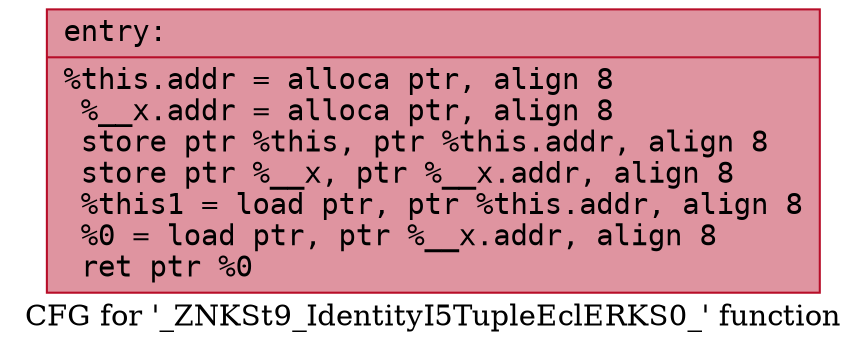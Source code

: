 digraph "CFG for '_ZNKSt9_IdentityI5TupleEclERKS0_' function" {
	label="CFG for '_ZNKSt9_IdentityI5TupleEclERKS0_' function";

	Node0x55dab47d0460 [shape=record,color="#b70d28ff", style=filled, fillcolor="#b70d2870" fontname="Courier",label="{entry:\l|  %this.addr = alloca ptr, align 8\l  %__x.addr = alloca ptr, align 8\l  store ptr %this, ptr %this.addr, align 8\l  store ptr %__x, ptr %__x.addr, align 8\l  %this1 = load ptr, ptr %this.addr, align 8\l  %0 = load ptr, ptr %__x.addr, align 8\l  ret ptr %0\l}"];
}
